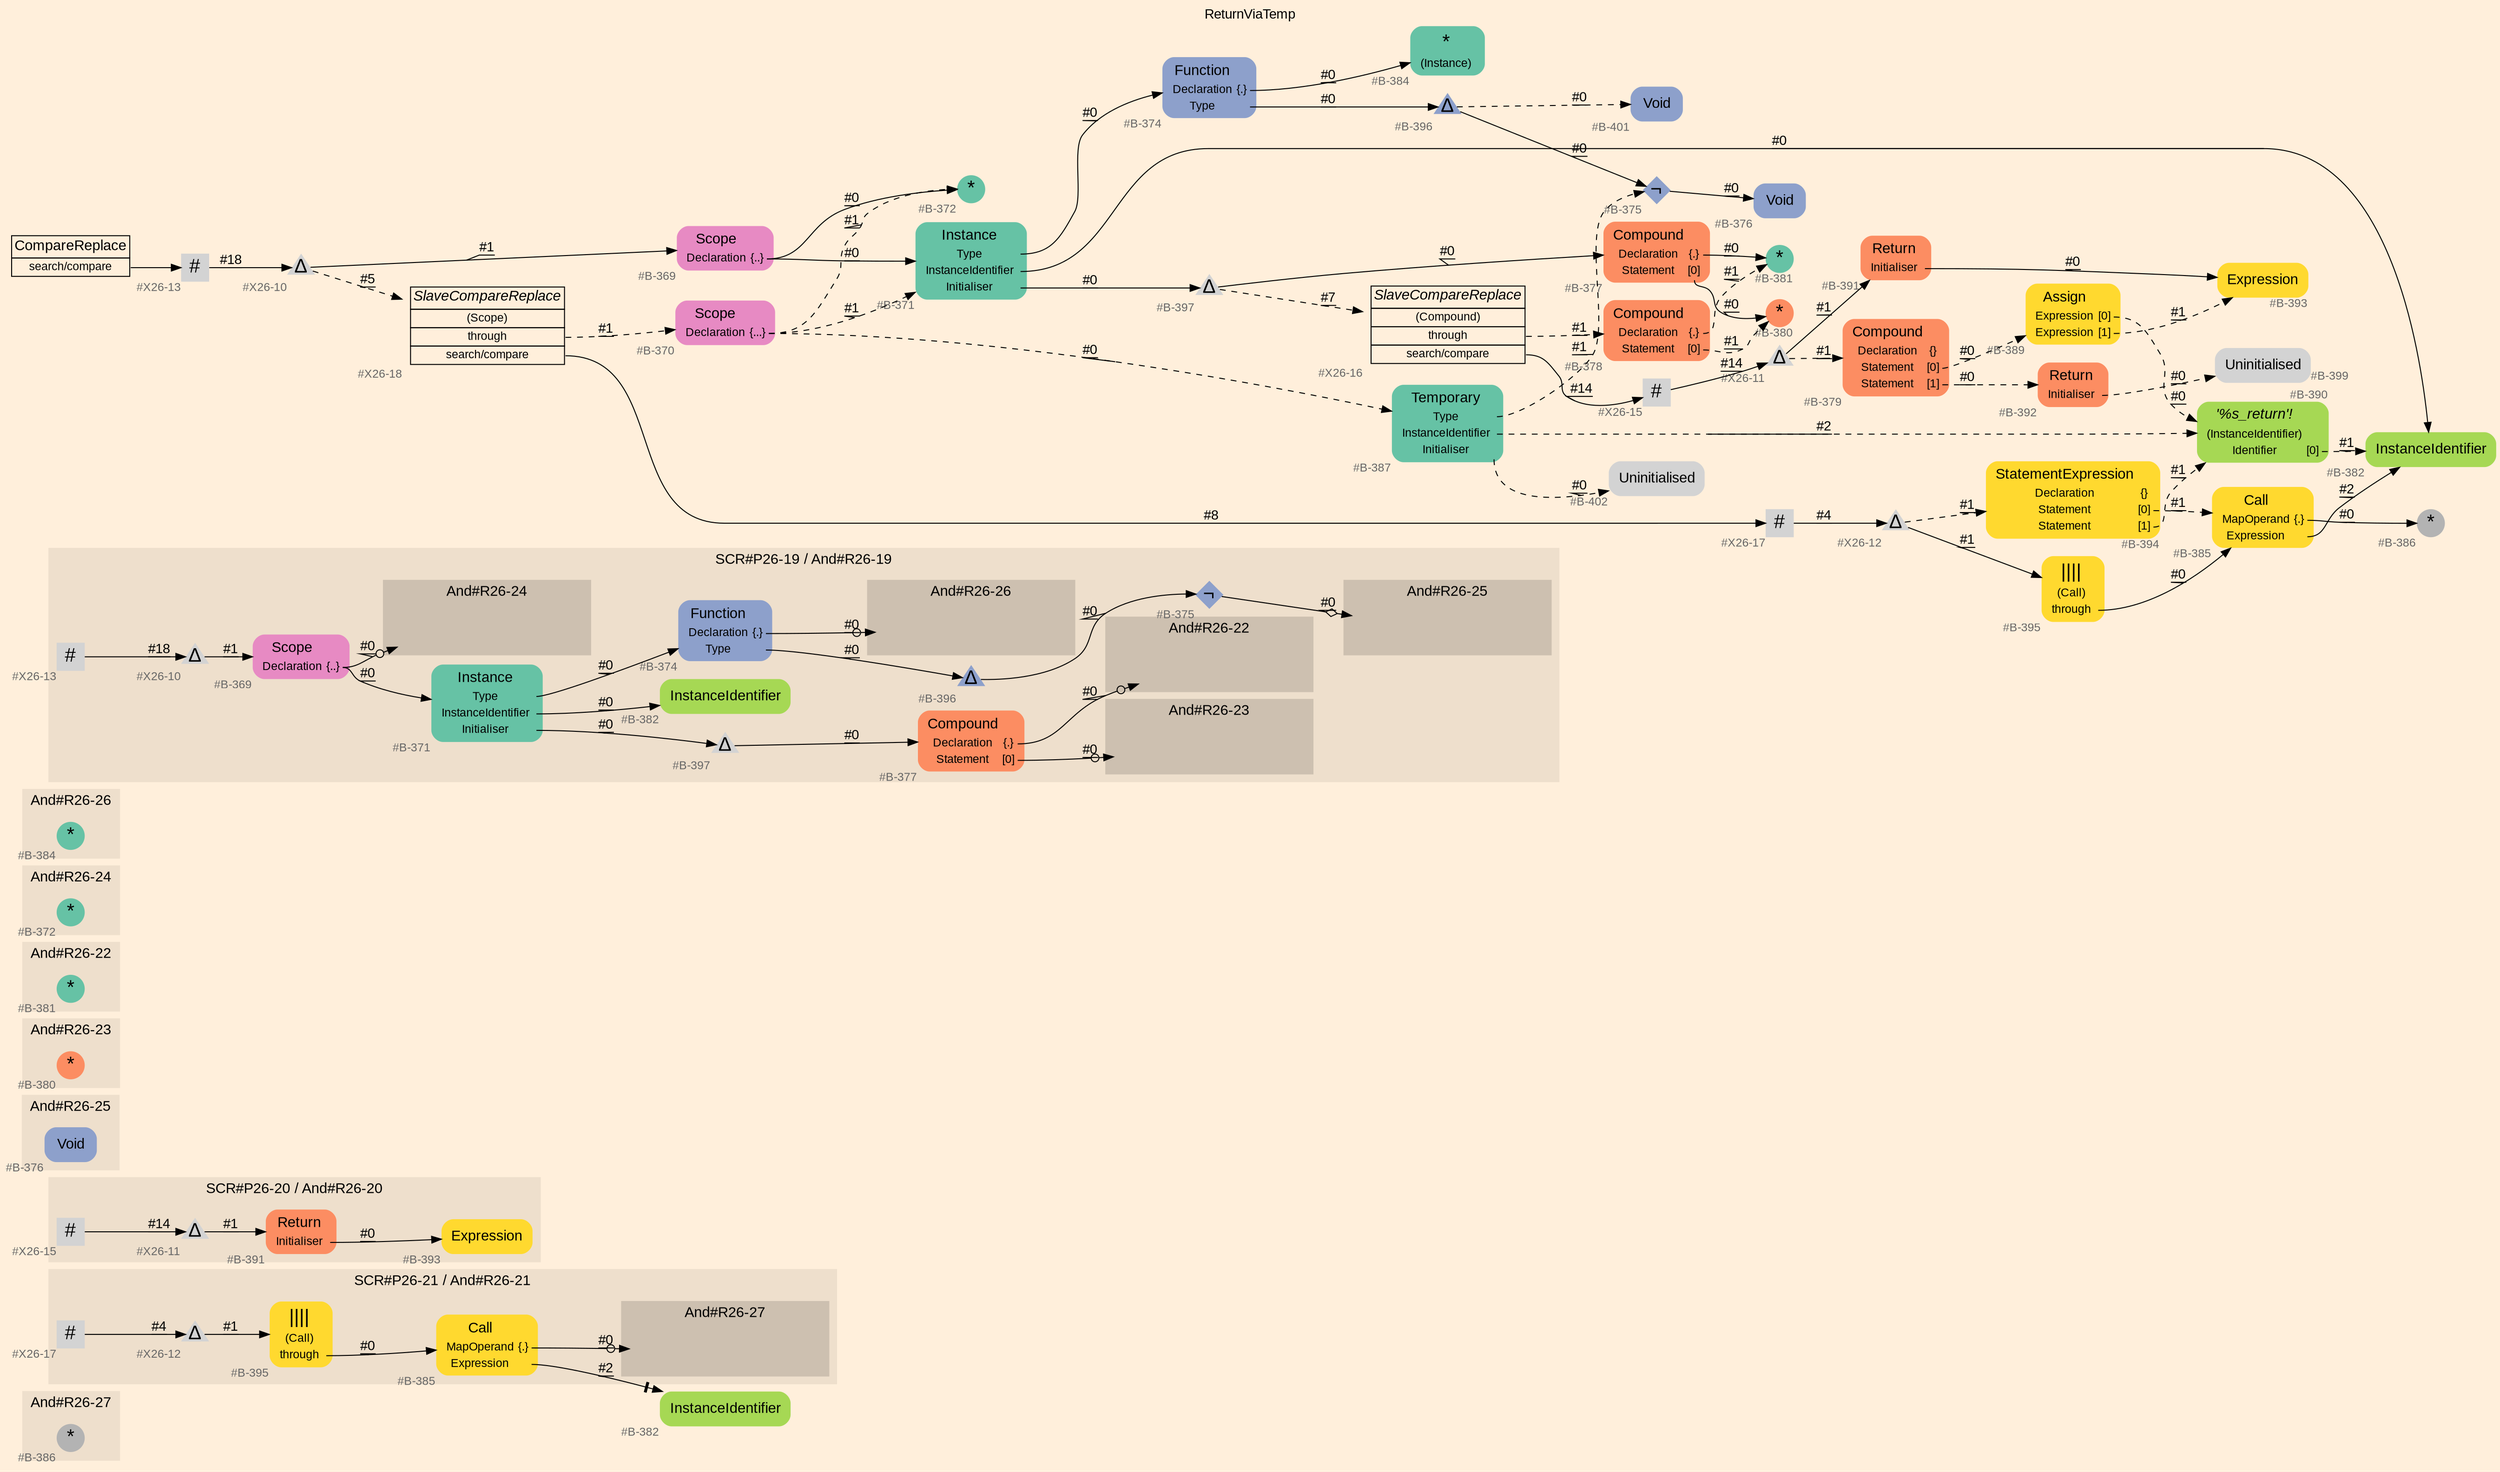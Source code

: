 digraph "ReturnViaTemp" {
label = "ReturnViaTemp"
labelloc = t
graph [
    rankdir = "LR"
    ranksep = 0.3
    bgcolor = antiquewhite1
    color = black
    fontcolor = black
    fontname = "Arial"
];
node [
    fontname = "Arial"
];
edge [
    fontname = "Arial"
];

// -------------------- figure And#R26-27 --------------------
// -------- region And#R26-27 ----------
subgraph "clusterAnd#R26-27" {
    label = "And#R26-27"
    style = "filled"
    color = antiquewhite2
    fontsize = "15"
    // -------- block And#R26-27/#B-386 ----------
    "And#R26-27/#B-386" [
        fillcolor = "/set28/8"
        xlabel = "#B-386"
        fontsize = "12"
        fontcolor = grey40
        shape = "circle"
        label = <<FONT COLOR="black" POINT-SIZE="20">*</FONT>>
        style = "filled"
        penwidth = 0.0
        fixedsize = true
        width = 0.4
        height = 0.4
    ];
    
}


// -------------------- figure And#R26-21 --------------------
// -------- region And#R26-21 ----------
subgraph "clusterAnd#R26-21" {
    label = "SCR#P26-21 / And#R26-21"
    style = "filled"
    color = antiquewhite2
    fontsize = "15"
    // -------- block And#R26-21/#B-395 ----------
    "And#R26-21/#B-395" [
        fillcolor = "/set28/6"
        xlabel = "#B-395"
        fontsize = "12"
        fontcolor = grey40
        shape = "plaintext"
        label = <<TABLE BORDER="0" CELLBORDER="0" CELLSPACING="0">
         <TR><TD><FONT COLOR="black" POINT-SIZE="20">||||</FONT></TD></TR>
         <TR><TD><FONT COLOR="black" POINT-SIZE="12">(Call)</FONT></TD><TD PORT="port0"></TD></TR>
         <TR><TD><FONT COLOR="black" POINT-SIZE="12">through</FONT></TD><TD PORT="port1"></TD></TR>
        </TABLE>>
        style = "rounded,filled"
    ];
    
    // -------- block And#R26-21/#B-385 ----------
    "And#R26-21/#B-385" [
        fillcolor = "/set28/6"
        xlabel = "#B-385"
        fontsize = "12"
        fontcolor = grey40
        shape = "plaintext"
        label = <<TABLE BORDER="0" CELLBORDER="0" CELLSPACING="0">
         <TR><TD><FONT COLOR="black" POINT-SIZE="15">Call</FONT></TD></TR>
         <TR><TD><FONT COLOR="black" POINT-SIZE="12">MapOperand</FONT></TD><TD PORT="port0"><FONT COLOR="black" POINT-SIZE="12">{.}</FONT></TD></TR>
         <TR><TD><FONT COLOR="black" POINT-SIZE="12">Expression</FONT></TD><TD PORT="port1"></TD></TR>
        </TABLE>>
        style = "rounded,filled"
    ];
    
    // -------- block And#R26-21/#X26-17 ----------
    "And#R26-21/#X26-17" [
        xlabel = "#X26-17"
        fontsize = "12"
        fontcolor = grey40
        shape = "square"
        label = <<FONT COLOR="black" POINT-SIZE="20">#</FONT>>
        style = "filled"
        penwidth = 0.0
        fixedsize = true
        width = 0.4
        height = 0.4
    ];
    
    // -------- block And#R26-21/#X26-12 ----------
    "And#R26-21/#X26-12" [
        xlabel = "#X26-12"
        fontsize = "12"
        fontcolor = grey40
        shape = "triangle"
        label = <<FONT COLOR="black" POINT-SIZE="20">Δ</FONT>>
        style = "filled"
        penwidth = 0.0
        fixedsize = true
        width = 0.4
        height = 0.4
    ];
    
    // -------- region And#R26-21/And#R26-27 ----------
    subgraph "clusterAnd#R26-21/And#R26-27" {
        label = "And#R26-27"
        style = "filled"
        color = antiquewhite3
        fontsize = "15"
        // -------- block And#R26-21/And#R26-27/#B-386 ----------
        "And#R26-21/And#R26-27/#B-386" [
            fillcolor = "/set28/8"
            xlabel = "#B-386"
            fontsize = "12"
            fontcolor = grey40
            shape = "none"
            style = "invisible"
        ];
        
    }
    
}

// -------- block And#R26-21/#B-382 ----------
"And#R26-21/#B-382" [
    fillcolor = "/set28/5"
    xlabel = "#B-382"
    fontsize = "12"
    fontcolor = grey40
    shape = "plaintext"
    label = <<TABLE BORDER="0" CELLBORDER="0" CELLSPACING="0">
     <TR><TD><FONT COLOR="black" POINT-SIZE="15">InstanceIdentifier</FONT></TD></TR>
    </TABLE>>
    style = "rounded,filled"
];

"And#R26-21/#B-395":port1 -> "And#R26-21/#B-385" [
    label = "#0"
    decorate = true
    color = black
    fontcolor = black
];

"And#R26-21/#B-385":port0 -> "And#R26-21/And#R26-27/#B-386" [
    arrowhead="normalnoneodot"
    label = "#0"
    decorate = true
    color = black
    fontcolor = black
];

"And#R26-21/#B-385":port1 -> "And#R26-21/#B-382" [
    arrowhead="normalnonetee"
    label = "#2"
    decorate = true
    color = black
    fontcolor = black
];

"And#R26-21/#X26-17" -> "And#R26-21/#X26-12" [
    label = "#4"
    decorate = true
    color = black
    fontcolor = black
];

"And#R26-21/#X26-12" -> "And#R26-21/#B-395" [
    label = "#1"
    decorate = true
    color = black
    fontcolor = black
];


// -------------------- figure And#R26-20 --------------------
// -------- region And#R26-20 ----------
subgraph "clusterAnd#R26-20" {
    label = "SCR#P26-20 / And#R26-20"
    style = "filled"
    color = antiquewhite2
    fontsize = "15"
    // -------- block And#R26-20/#B-391 ----------
    "And#R26-20/#B-391" [
        fillcolor = "/set28/2"
        xlabel = "#B-391"
        fontsize = "12"
        fontcolor = grey40
        shape = "plaintext"
        label = <<TABLE BORDER="0" CELLBORDER="0" CELLSPACING="0">
         <TR><TD><FONT COLOR="black" POINT-SIZE="15">Return</FONT></TD></TR>
         <TR><TD><FONT COLOR="black" POINT-SIZE="12">Initialiser</FONT></TD><TD PORT="port0"></TD></TR>
        </TABLE>>
        style = "rounded,filled"
    ];
    
    // -------- block And#R26-20/#X26-11 ----------
    "And#R26-20/#X26-11" [
        xlabel = "#X26-11"
        fontsize = "12"
        fontcolor = grey40
        shape = "triangle"
        label = <<FONT COLOR="black" POINT-SIZE="20">Δ</FONT>>
        style = "filled"
        penwidth = 0.0
        fixedsize = true
        width = 0.4
        height = 0.4
    ];
    
    // -------- block And#R26-20/#B-393 ----------
    "And#R26-20/#B-393" [
        fillcolor = "/set28/6"
        xlabel = "#B-393"
        fontsize = "12"
        fontcolor = grey40
        shape = "plaintext"
        label = <<TABLE BORDER="0" CELLBORDER="0" CELLSPACING="0">
         <TR><TD><FONT COLOR="black" POINT-SIZE="15">Expression</FONT></TD></TR>
        </TABLE>>
        style = "rounded,filled"
    ];
    
    // -------- block And#R26-20/#X26-15 ----------
    "And#R26-20/#X26-15" [
        xlabel = "#X26-15"
        fontsize = "12"
        fontcolor = grey40
        shape = "square"
        label = <<FONT COLOR="black" POINT-SIZE="20">#</FONT>>
        style = "filled"
        penwidth = 0.0
        fixedsize = true
        width = 0.4
        height = 0.4
    ];
    
}

"And#R26-20/#B-391":port0 -> "And#R26-20/#B-393" [
    label = "#0"
    decorate = true
    color = black
    fontcolor = black
];

"And#R26-20/#X26-11" -> "And#R26-20/#B-391" [
    label = "#1"
    decorate = true
    color = black
    fontcolor = black
];

"And#R26-20/#X26-15" -> "And#R26-20/#X26-11" [
    label = "#14"
    decorate = true
    color = black
    fontcolor = black
];


// -------------------- figure And#R26-25 --------------------
// -------- region And#R26-25 ----------
subgraph "clusterAnd#R26-25" {
    label = "And#R26-25"
    style = "filled"
    color = antiquewhite2
    fontsize = "15"
    // -------- block And#R26-25/#B-376 ----------
    "And#R26-25/#B-376" [
        fillcolor = "/set28/3"
        xlabel = "#B-376"
        fontsize = "12"
        fontcolor = grey40
        shape = "plaintext"
        label = <<TABLE BORDER="0" CELLBORDER="0" CELLSPACING="0">
         <TR><TD><FONT COLOR="black" POINT-SIZE="15">Void</FONT></TD></TR>
        </TABLE>>
        style = "rounded,filled"
    ];
    
}


// -------------------- figure And#R26-23 --------------------
// -------- region And#R26-23 ----------
subgraph "clusterAnd#R26-23" {
    label = "And#R26-23"
    style = "filled"
    color = antiquewhite2
    fontsize = "15"
    // -------- block And#R26-23/#B-380 ----------
    "And#R26-23/#B-380" [
        fillcolor = "/set28/2"
        xlabel = "#B-380"
        fontsize = "12"
        fontcolor = grey40
        shape = "circle"
        label = <<FONT COLOR="black" POINT-SIZE="20">*</FONT>>
        style = "filled"
        penwidth = 0.0
        fixedsize = true
        width = 0.4
        height = 0.4
    ];
    
}


// -------------------- figure And#R26-22 --------------------
// -------- region And#R26-22 ----------
subgraph "clusterAnd#R26-22" {
    label = "And#R26-22"
    style = "filled"
    color = antiquewhite2
    fontsize = "15"
    // -------- block And#R26-22/#B-381 ----------
    "And#R26-22/#B-381" [
        fillcolor = "/set28/1"
        xlabel = "#B-381"
        fontsize = "12"
        fontcolor = grey40
        shape = "circle"
        label = <<FONT COLOR="black" POINT-SIZE="20">*</FONT>>
        style = "filled"
        penwidth = 0.0
        fixedsize = true
        width = 0.4
        height = 0.4
    ];
    
}


// -------------------- figure And#R26-24 --------------------
// -------- region And#R26-24 ----------
subgraph "clusterAnd#R26-24" {
    label = "And#R26-24"
    style = "filled"
    color = antiquewhite2
    fontsize = "15"
    // -------- block And#R26-24/#B-372 ----------
    "And#R26-24/#B-372" [
        fillcolor = "/set28/1"
        xlabel = "#B-372"
        fontsize = "12"
        fontcolor = grey40
        shape = "circle"
        label = <<FONT COLOR="black" POINT-SIZE="20">*</FONT>>
        style = "filled"
        penwidth = 0.0
        fixedsize = true
        width = 0.4
        height = 0.4
    ];
    
}


// -------------------- figure And#R26-26 --------------------
// -------- region And#R26-26 ----------
subgraph "clusterAnd#R26-26" {
    label = "And#R26-26"
    style = "filled"
    color = antiquewhite2
    fontsize = "15"
    // -------- block And#R26-26/#B-384 ----------
    "And#R26-26/#B-384" [
        fillcolor = "/set28/1"
        xlabel = "#B-384"
        fontsize = "12"
        fontcolor = grey40
        shape = "circle"
        label = <<FONT COLOR="black" POINT-SIZE="20">*</FONT>>
        style = "filled"
        penwidth = 0.0
        fixedsize = true
        width = 0.4
        height = 0.4
    ];
    
}


// -------------------- figure And#R26-19 --------------------
// -------- region And#R26-19 ----------
subgraph "clusterAnd#R26-19" {
    label = "SCR#P26-19 / And#R26-19"
    style = "filled"
    color = antiquewhite2
    fontsize = "15"
    // -------- block And#R26-19/#X26-10 ----------
    "And#R26-19/#X26-10" [
        xlabel = "#X26-10"
        fontsize = "12"
        fontcolor = grey40
        shape = "triangle"
        label = <<FONT COLOR="black" POINT-SIZE="20">Δ</FONT>>
        style = "filled"
        penwidth = 0.0
        fixedsize = true
        width = 0.4
        height = 0.4
    ];
    
    // -------- block And#R26-19/#B-382 ----------
    "And#R26-19/#B-382" [
        fillcolor = "/set28/5"
        xlabel = "#B-382"
        fontsize = "12"
        fontcolor = grey40
        shape = "plaintext"
        label = <<TABLE BORDER="0" CELLBORDER="0" CELLSPACING="0">
         <TR><TD><FONT COLOR="black" POINT-SIZE="15">InstanceIdentifier</FONT></TD></TR>
        </TABLE>>
        style = "rounded,filled"
    ];
    
    // -------- block And#R26-19/#B-396 ----------
    "And#R26-19/#B-396" [
        fillcolor = "/set28/3"
        xlabel = "#B-396"
        fontsize = "12"
        fontcolor = grey40
        shape = "triangle"
        label = <<FONT COLOR="black" POINT-SIZE="20">Δ</FONT>>
        style = "filled"
        penwidth = 0.0
        fixedsize = true
        width = 0.4
        height = 0.4
    ];
    
    // -------- block And#R26-19/#B-377 ----------
    "And#R26-19/#B-377" [
        fillcolor = "/set28/2"
        xlabel = "#B-377"
        fontsize = "12"
        fontcolor = grey40
        shape = "plaintext"
        label = <<TABLE BORDER="0" CELLBORDER="0" CELLSPACING="0">
         <TR><TD><FONT COLOR="black" POINT-SIZE="15">Compound</FONT></TD></TR>
         <TR><TD><FONT COLOR="black" POINT-SIZE="12">Declaration</FONT></TD><TD PORT="port0"><FONT COLOR="black" POINT-SIZE="12">{.}</FONT></TD></TR>
         <TR><TD><FONT COLOR="black" POINT-SIZE="12">Statement</FONT></TD><TD PORT="port1"><FONT COLOR="black" POINT-SIZE="12">[0]</FONT></TD></TR>
        </TABLE>>
        style = "rounded,filled"
    ];
    
    // -------- block And#R26-19/#B-375 ----------
    "And#R26-19/#B-375" [
        fillcolor = "/set28/3"
        xlabel = "#B-375"
        fontsize = "12"
        fontcolor = grey40
        shape = "diamond"
        label = <<FONT COLOR="black" POINT-SIZE="20">¬</FONT>>
        style = "filled"
        penwidth = 0.0
        fixedsize = true
        width = 0.4
        height = 0.4
    ];
    
    // -------- block And#R26-19/#X26-13 ----------
    "And#R26-19/#X26-13" [
        xlabel = "#X26-13"
        fontsize = "12"
        fontcolor = grey40
        shape = "square"
        label = <<FONT COLOR="black" POINT-SIZE="20">#</FONT>>
        style = "filled"
        penwidth = 0.0
        fixedsize = true
        width = 0.4
        height = 0.4
    ];
    
    // -------- block And#R26-19/#B-397 ----------
    "And#R26-19/#B-397" [
        xlabel = "#B-397"
        fontsize = "12"
        fontcolor = grey40
        shape = "triangle"
        label = <<FONT COLOR="black" POINT-SIZE="20">Δ</FONT>>
        style = "filled"
        penwidth = 0.0
        fixedsize = true
        width = 0.4
        height = 0.4
    ];
    
    // -------- block And#R26-19/#B-374 ----------
    "And#R26-19/#B-374" [
        fillcolor = "/set28/3"
        xlabel = "#B-374"
        fontsize = "12"
        fontcolor = grey40
        shape = "plaintext"
        label = <<TABLE BORDER="0" CELLBORDER="0" CELLSPACING="0">
         <TR><TD><FONT COLOR="black" POINT-SIZE="15">Function</FONT></TD></TR>
         <TR><TD><FONT COLOR="black" POINT-SIZE="12">Declaration</FONT></TD><TD PORT="port0"><FONT COLOR="black" POINT-SIZE="12">{.}</FONT></TD></TR>
         <TR><TD><FONT COLOR="black" POINT-SIZE="12">Type</FONT></TD><TD PORT="port1"></TD></TR>
        </TABLE>>
        style = "rounded,filled"
    ];
    
    // -------- block And#R26-19/#B-371 ----------
    "And#R26-19/#B-371" [
        fillcolor = "/set28/1"
        xlabel = "#B-371"
        fontsize = "12"
        fontcolor = grey40
        shape = "plaintext"
        label = <<TABLE BORDER="0" CELLBORDER="0" CELLSPACING="0">
         <TR><TD><FONT COLOR="black" POINT-SIZE="15">Instance</FONT></TD></TR>
         <TR><TD><FONT COLOR="black" POINT-SIZE="12">Type</FONT></TD><TD PORT="port0"></TD></TR>
         <TR><TD><FONT COLOR="black" POINT-SIZE="12">InstanceIdentifier</FONT></TD><TD PORT="port1"></TD></TR>
         <TR><TD><FONT COLOR="black" POINT-SIZE="12">Initialiser</FONT></TD><TD PORT="port2"></TD></TR>
        </TABLE>>
        style = "rounded,filled"
    ];
    
    // -------- block And#R26-19/#B-369 ----------
    "And#R26-19/#B-369" [
        fillcolor = "/set28/4"
        xlabel = "#B-369"
        fontsize = "12"
        fontcolor = grey40
        shape = "plaintext"
        label = <<TABLE BORDER="0" CELLBORDER="0" CELLSPACING="0">
         <TR><TD><FONT COLOR="black" POINT-SIZE="15">Scope</FONT></TD></TR>
         <TR><TD><FONT COLOR="black" POINT-SIZE="12">Declaration</FONT></TD><TD PORT="port0"><FONT COLOR="black" POINT-SIZE="12">{..}</FONT></TD></TR>
        </TABLE>>
        style = "rounded,filled"
    ];
    
    // -------- region And#R26-19/And#R26-22 ----------
    subgraph "clusterAnd#R26-19/And#R26-22" {
        label = "And#R26-22"
        style = "filled"
        color = antiquewhite3
        fontsize = "15"
        // -------- block And#R26-19/And#R26-22/#B-381 ----------
        "And#R26-19/And#R26-22/#B-381" [
            fillcolor = "/set28/1"
            xlabel = "#B-381"
            fontsize = "12"
            fontcolor = grey40
            shape = "none"
            style = "invisible"
        ];
        
    }
    
    // -------- region And#R26-19/And#R26-23 ----------
    subgraph "clusterAnd#R26-19/And#R26-23" {
        label = "And#R26-23"
        style = "filled"
        color = antiquewhite3
        fontsize = "15"
        // -------- block And#R26-19/And#R26-23/#B-380 ----------
        "And#R26-19/And#R26-23/#B-380" [
            fillcolor = "/set28/2"
            xlabel = "#B-380"
            fontsize = "12"
            fontcolor = grey40
            shape = "none"
            style = "invisible"
        ];
        
    }
    
    // -------- region And#R26-19/And#R26-24 ----------
    subgraph "clusterAnd#R26-19/And#R26-24" {
        label = "And#R26-24"
        style = "filled"
        color = antiquewhite3
        fontsize = "15"
        // -------- block And#R26-19/And#R26-24/#B-372 ----------
        "And#R26-19/And#R26-24/#B-372" [
            fillcolor = "/set28/1"
            xlabel = "#B-372"
            fontsize = "12"
            fontcolor = grey40
            shape = "none"
            style = "invisible"
        ];
        
    }
    
    // -------- region And#R26-19/And#R26-25 ----------
    subgraph "clusterAnd#R26-19/And#R26-25" {
        label = "And#R26-25"
        style = "filled"
        color = antiquewhite3
        fontsize = "15"
        // -------- block And#R26-19/And#R26-25/#B-376 ----------
        "And#R26-19/And#R26-25/#B-376" [
            fillcolor = "/set28/3"
            xlabel = "#B-376"
            fontsize = "12"
            fontcolor = grey40
            shape = "none"
            style = "invisible"
        ];
        
    }
    
    // -------- region And#R26-19/And#R26-26 ----------
    subgraph "clusterAnd#R26-19/And#R26-26" {
        label = "And#R26-26"
        style = "filled"
        color = antiquewhite3
        fontsize = "15"
        // -------- block And#R26-19/And#R26-26/#B-384 ----------
        "And#R26-19/And#R26-26/#B-384" [
            fillcolor = "/set28/1"
            xlabel = "#B-384"
            fontsize = "12"
            fontcolor = grey40
            shape = "none"
            style = "invisible"
        ];
        
    }
    
}

"And#R26-19/#X26-10" -> "And#R26-19/#B-369" [
    label = "#1"
    decorate = true
    color = black
    fontcolor = black
];

"And#R26-19/#B-396" -> "And#R26-19/#B-375" [
    label = "#0"
    decorate = true
    color = black
    fontcolor = black
];

"And#R26-19/#B-377":port0 -> "And#R26-19/And#R26-22/#B-381" [
    arrowhead="normalnoneodot"
    label = "#0"
    decorate = true
    color = black
    fontcolor = black
];

"And#R26-19/#B-377":port1 -> "And#R26-19/And#R26-23/#B-380" [
    arrowhead="normalnoneodot"
    label = "#0"
    decorate = true
    color = black
    fontcolor = black
];

"And#R26-19/#B-375" -> "And#R26-19/And#R26-25/#B-376" [
    arrowhead="normalnoneodiamond"
    label = "#0"
    decorate = true
    color = black
    fontcolor = black
];

"And#R26-19/#X26-13" -> "And#R26-19/#X26-10" [
    label = "#18"
    decorate = true
    color = black
    fontcolor = black
];

"And#R26-19/#B-397" -> "And#R26-19/#B-377" [
    label = "#0"
    decorate = true
    color = black
    fontcolor = black
];

"And#R26-19/#B-374":port0 -> "And#R26-19/And#R26-26/#B-384" [
    arrowhead="normalnoneodot"
    label = "#0"
    decorate = true
    color = black
    fontcolor = black
];

"And#R26-19/#B-374":port1 -> "And#R26-19/#B-396" [
    label = "#0"
    decorate = true
    color = black
    fontcolor = black
];

"And#R26-19/#B-371":port0 -> "And#R26-19/#B-374" [
    label = "#0"
    decorate = true
    color = black
    fontcolor = black
];

"And#R26-19/#B-371":port1 -> "And#R26-19/#B-382" [
    label = "#0"
    decorate = true
    color = black
    fontcolor = black
];

"And#R26-19/#B-371":port2 -> "And#R26-19/#B-397" [
    label = "#0"
    decorate = true
    color = black
    fontcolor = black
];

"And#R26-19/#B-369":port0 -> "And#R26-19/And#R26-24/#B-372" [
    arrowhead="normalnoneodot"
    label = "#0"
    decorate = true
    color = black
    fontcolor = black
];

"And#R26-19/#B-369":port0 -> "And#R26-19/#B-371" [
    label = "#0"
    decorate = true
    color = black
    fontcolor = black
];


// -------------------- transformation figure --------------------
// -------- block CR#X26-14 ----------
"CR#X26-14" [
    fillcolor = antiquewhite1
    fontsize = "12"
    fontcolor = grey40
    shape = "plaintext"
    label = <<TABLE BORDER="0" CELLBORDER="1" CELLSPACING="0">
     <TR><TD><FONT COLOR="black" POINT-SIZE="15">CompareReplace</FONT></TD></TR>
     <TR><TD PORT="port0"><FONT COLOR="black" POINT-SIZE="12">search/compare</FONT></TD></TR>
    </TABLE>>
    style = "filled"
    color = black
];

// -------- block #X26-13 ----------
"#X26-13" [
    xlabel = "#X26-13"
    fontsize = "12"
    fontcolor = grey40
    shape = "square"
    label = <<FONT COLOR="black" POINT-SIZE="20">#</FONT>>
    style = "filled"
    penwidth = 0.0
    fixedsize = true
    width = 0.4
    height = 0.4
];

// -------- block #X26-10 ----------
"#X26-10" [
    xlabel = "#X26-10"
    fontsize = "12"
    fontcolor = grey40
    shape = "triangle"
    label = <<FONT COLOR="black" POINT-SIZE="20">Δ</FONT>>
    style = "filled"
    penwidth = 0.0
    fixedsize = true
    width = 0.4
    height = 0.4
];

// -------- block #B-369 ----------
"#B-369" [
    fillcolor = "/set28/4"
    xlabel = "#B-369"
    fontsize = "12"
    fontcolor = grey40
    shape = "plaintext"
    label = <<TABLE BORDER="0" CELLBORDER="0" CELLSPACING="0">
     <TR><TD><FONT COLOR="black" POINT-SIZE="15">Scope</FONT></TD></TR>
     <TR><TD><FONT COLOR="black" POINT-SIZE="12">Declaration</FONT></TD><TD PORT="port0"><FONT COLOR="black" POINT-SIZE="12">{..}</FONT></TD></TR>
    </TABLE>>
    style = "rounded,filled"
];

// -------- block #B-372 ----------
"#B-372" [
    fillcolor = "/set28/1"
    xlabel = "#B-372"
    fontsize = "12"
    fontcolor = grey40
    shape = "circle"
    label = <<FONT COLOR="black" POINT-SIZE="20">*</FONT>>
    style = "filled"
    penwidth = 0.0
    fixedsize = true
    width = 0.4
    height = 0.4
];

// -------- block #B-371 ----------
"#B-371" [
    fillcolor = "/set28/1"
    xlabel = "#B-371"
    fontsize = "12"
    fontcolor = grey40
    shape = "plaintext"
    label = <<TABLE BORDER="0" CELLBORDER="0" CELLSPACING="0">
     <TR><TD><FONT COLOR="black" POINT-SIZE="15">Instance</FONT></TD></TR>
     <TR><TD><FONT COLOR="black" POINT-SIZE="12">Type</FONT></TD><TD PORT="port0"></TD></TR>
     <TR><TD><FONT COLOR="black" POINT-SIZE="12">InstanceIdentifier</FONT></TD><TD PORT="port1"></TD></TR>
     <TR><TD><FONT COLOR="black" POINT-SIZE="12">Initialiser</FONT></TD><TD PORT="port2"></TD></TR>
    </TABLE>>
    style = "rounded,filled"
];

// -------- block #B-374 ----------
"#B-374" [
    fillcolor = "/set28/3"
    xlabel = "#B-374"
    fontsize = "12"
    fontcolor = grey40
    shape = "plaintext"
    label = <<TABLE BORDER="0" CELLBORDER="0" CELLSPACING="0">
     <TR><TD><FONT COLOR="black" POINT-SIZE="15">Function</FONT></TD></TR>
     <TR><TD><FONT COLOR="black" POINT-SIZE="12">Declaration</FONT></TD><TD PORT="port0"><FONT COLOR="black" POINT-SIZE="12">{.}</FONT></TD></TR>
     <TR><TD><FONT COLOR="black" POINT-SIZE="12">Type</FONT></TD><TD PORT="port1"></TD></TR>
    </TABLE>>
    style = "rounded,filled"
];

// -------- block #B-384 ----------
"#B-384" [
    fillcolor = "/set28/1"
    xlabel = "#B-384"
    fontsize = "12"
    fontcolor = grey40
    shape = "plaintext"
    label = <<TABLE BORDER="0" CELLBORDER="0" CELLSPACING="0">
     <TR><TD><FONT COLOR="black" POINT-SIZE="20">*</FONT></TD></TR>
     <TR><TD><FONT COLOR="black" POINT-SIZE="12">(Instance)</FONT></TD><TD PORT="port0"></TD></TR>
    </TABLE>>
    style = "rounded,filled"
];

// -------- block #B-396 ----------
"#B-396" [
    fillcolor = "/set28/3"
    xlabel = "#B-396"
    fontsize = "12"
    fontcolor = grey40
    shape = "triangle"
    label = <<FONT COLOR="black" POINT-SIZE="20">Δ</FONT>>
    style = "filled"
    penwidth = 0.0
    fixedsize = true
    width = 0.4
    height = 0.4
];

// -------- block #B-375 ----------
"#B-375" [
    fillcolor = "/set28/3"
    xlabel = "#B-375"
    fontsize = "12"
    fontcolor = grey40
    shape = "diamond"
    label = <<FONT COLOR="black" POINT-SIZE="20">¬</FONT>>
    style = "filled"
    penwidth = 0.0
    fixedsize = true
    width = 0.4
    height = 0.4
];

// -------- block #B-376 ----------
"#B-376" [
    fillcolor = "/set28/3"
    xlabel = "#B-376"
    fontsize = "12"
    fontcolor = grey40
    shape = "plaintext"
    label = <<TABLE BORDER="0" CELLBORDER="0" CELLSPACING="0">
     <TR><TD><FONT COLOR="black" POINT-SIZE="15">Void</FONT></TD></TR>
    </TABLE>>
    style = "rounded,filled"
];

// -------- block #B-401 ----------
"#B-401" [
    fillcolor = "/set28/3"
    xlabel = "#B-401"
    fontsize = "12"
    fontcolor = grey40
    shape = "plaintext"
    label = <<TABLE BORDER="0" CELLBORDER="0" CELLSPACING="0">
     <TR><TD><FONT COLOR="black" POINT-SIZE="15">Void</FONT></TD></TR>
    </TABLE>>
    style = "rounded,filled"
];

// -------- block #B-382 ----------
"#B-382" [
    fillcolor = "/set28/5"
    xlabel = "#B-382"
    fontsize = "12"
    fontcolor = grey40
    shape = "plaintext"
    label = <<TABLE BORDER="0" CELLBORDER="0" CELLSPACING="0">
     <TR><TD><FONT COLOR="black" POINT-SIZE="15">InstanceIdentifier</FONT></TD></TR>
    </TABLE>>
    style = "rounded,filled"
];

// -------- block #B-397 ----------
"#B-397" [
    xlabel = "#B-397"
    fontsize = "12"
    fontcolor = grey40
    shape = "triangle"
    label = <<FONT COLOR="black" POINT-SIZE="20">Δ</FONT>>
    style = "filled"
    penwidth = 0.0
    fixedsize = true
    width = 0.4
    height = 0.4
];

// -------- block #B-377 ----------
"#B-377" [
    fillcolor = "/set28/2"
    xlabel = "#B-377"
    fontsize = "12"
    fontcolor = grey40
    shape = "plaintext"
    label = <<TABLE BORDER="0" CELLBORDER="0" CELLSPACING="0">
     <TR><TD><FONT COLOR="black" POINT-SIZE="15">Compound</FONT></TD></TR>
     <TR><TD><FONT COLOR="black" POINT-SIZE="12">Declaration</FONT></TD><TD PORT="port0"><FONT COLOR="black" POINT-SIZE="12">{.}</FONT></TD></TR>
     <TR><TD><FONT COLOR="black" POINT-SIZE="12">Statement</FONT></TD><TD PORT="port1"><FONT COLOR="black" POINT-SIZE="12">[0]</FONT></TD></TR>
    </TABLE>>
    style = "rounded,filled"
];

// -------- block #B-381 ----------
"#B-381" [
    fillcolor = "/set28/1"
    xlabel = "#B-381"
    fontsize = "12"
    fontcolor = grey40
    shape = "circle"
    label = <<FONT COLOR="black" POINT-SIZE="20">*</FONT>>
    style = "filled"
    penwidth = 0.0
    fixedsize = true
    width = 0.4
    height = 0.4
];

// -------- block #B-380 ----------
"#B-380" [
    fillcolor = "/set28/2"
    xlabel = "#B-380"
    fontsize = "12"
    fontcolor = grey40
    shape = "circle"
    label = <<FONT COLOR="black" POINT-SIZE="20">*</FONT>>
    style = "filled"
    penwidth = 0.0
    fixedsize = true
    width = 0.4
    height = 0.4
];

// -------- block #X26-16 ----------
"#X26-16" [
    fillcolor = antiquewhite1
    xlabel = "#X26-16"
    fontsize = "12"
    fontcolor = grey40
    shape = "plaintext"
    label = <<TABLE BORDER="0" CELLBORDER="1" CELLSPACING="0">
     <TR><TD><FONT COLOR="black" POINT-SIZE="15"><I>SlaveCompareReplace</I></FONT></TD></TR>
     <TR><TD PORT="port0"><FONT COLOR="black" POINT-SIZE="12">(Compound)</FONT></TD></TR>
     <TR><TD PORT="port1"><FONT COLOR="black" POINT-SIZE="12">through</FONT></TD></TR>
     <TR><TD PORT="port2"><FONT COLOR="black" POINT-SIZE="12">search/compare</FONT></TD></TR>
    </TABLE>>
    style = "filled"
    color = black
];

// -------- block #B-378 ----------
"#B-378" [
    fillcolor = "/set28/2"
    xlabel = "#B-378"
    fontsize = "12"
    fontcolor = grey40
    shape = "plaintext"
    label = <<TABLE BORDER="0" CELLBORDER="0" CELLSPACING="0">
     <TR><TD><FONT COLOR="black" POINT-SIZE="15">Compound</FONT></TD></TR>
     <TR><TD><FONT COLOR="black" POINT-SIZE="12">Declaration</FONT></TD><TD PORT="port0"><FONT COLOR="black" POINT-SIZE="12">{.}</FONT></TD></TR>
     <TR><TD><FONT COLOR="black" POINT-SIZE="12">Statement</FONT></TD><TD PORT="port1"><FONT COLOR="black" POINT-SIZE="12">[0]</FONT></TD></TR>
    </TABLE>>
    style = "rounded,filled"
];

// -------- block #X26-15 ----------
"#X26-15" [
    xlabel = "#X26-15"
    fontsize = "12"
    fontcolor = grey40
    shape = "square"
    label = <<FONT COLOR="black" POINT-SIZE="20">#</FONT>>
    style = "filled"
    penwidth = 0.0
    fixedsize = true
    width = 0.4
    height = 0.4
];

// -------- block #X26-11 ----------
"#X26-11" [
    xlabel = "#X26-11"
    fontsize = "12"
    fontcolor = grey40
    shape = "triangle"
    label = <<FONT COLOR="black" POINT-SIZE="20">Δ</FONT>>
    style = "filled"
    penwidth = 0.0
    fixedsize = true
    width = 0.4
    height = 0.4
];

// -------- block #B-391 ----------
"#B-391" [
    fillcolor = "/set28/2"
    xlabel = "#B-391"
    fontsize = "12"
    fontcolor = grey40
    shape = "plaintext"
    label = <<TABLE BORDER="0" CELLBORDER="0" CELLSPACING="0">
     <TR><TD><FONT COLOR="black" POINT-SIZE="15">Return</FONT></TD></TR>
     <TR><TD><FONT COLOR="black" POINT-SIZE="12">Initialiser</FONT></TD><TD PORT="port0"></TD></TR>
    </TABLE>>
    style = "rounded,filled"
];

// -------- block #B-393 ----------
"#B-393" [
    fillcolor = "/set28/6"
    xlabel = "#B-393"
    fontsize = "12"
    fontcolor = grey40
    shape = "plaintext"
    label = <<TABLE BORDER="0" CELLBORDER="0" CELLSPACING="0">
     <TR><TD><FONT COLOR="black" POINT-SIZE="15">Expression</FONT></TD></TR>
    </TABLE>>
    style = "rounded,filled"
];

// -------- block #B-379 ----------
"#B-379" [
    fillcolor = "/set28/2"
    xlabel = "#B-379"
    fontsize = "12"
    fontcolor = grey40
    shape = "plaintext"
    label = <<TABLE BORDER="0" CELLBORDER="0" CELLSPACING="0">
     <TR><TD><FONT COLOR="black" POINT-SIZE="15">Compound</FONT></TD></TR>
     <TR><TD><FONT COLOR="black" POINT-SIZE="12">Declaration</FONT></TD><TD PORT="port0"><FONT COLOR="black" POINT-SIZE="12">{}</FONT></TD></TR>
     <TR><TD><FONT COLOR="black" POINT-SIZE="12">Statement</FONT></TD><TD PORT="port1"><FONT COLOR="black" POINT-SIZE="12">[0]</FONT></TD></TR>
     <TR><TD><FONT COLOR="black" POINT-SIZE="12">Statement</FONT></TD><TD PORT="port2"><FONT COLOR="black" POINT-SIZE="12">[1]</FONT></TD></TR>
    </TABLE>>
    style = "rounded,filled"
];

// -------- block #B-389 ----------
"#B-389" [
    fillcolor = "/set28/6"
    xlabel = "#B-389"
    fontsize = "12"
    fontcolor = grey40
    shape = "plaintext"
    label = <<TABLE BORDER="0" CELLBORDER="0" CELLSPACING="0">
     <TR><TD><FONT COLOR="black" POINT-SIZE="15">Assign</FONT></TD></TR>
     <TR><TD><FONT COLOR="black" POINT-SIZE="12">Expression</FONT></TD><TD PORT="port0"><FONT COLOR="black" POINT-SIZE="12">[0]</FONT></TD></TR>
     <TR><TD><FONT COLOR="black" POINT-SIZE="12">Expression</FONT></TD><TD PORT="port1"><FONT COLOR="black" POINT-SIZE="12">[1]</FONT></TD></TR>
    </TABLE>>
    style = "rounded,filled"
];

// -------- block #B-390 ----------
"#B-390" [
    fillcolor = "/set28/5"
    xlabel = "#B-390"
    fontsize = "12"
    fontcolor = grey40
    shape = "plaintext"
    label = <<TABLE BORDER="0" CELLBORDER="0" CELLSPACING="0">
     <TR><TD><FONT COLOR="black" POINT-SIZE="15"><I>'%s_return'!</I></FONT></TD></TR>
     <TR><TD><FONT COLOR="black" POINT-SIZE="12">(InstanceIdentifier)</FONT></TD><TD PORT="port0"></TD></TR>
     <TR><TD><FONT COLOR="black" POINT-SIZE="12">Identifier</FONT></TD><TD PORT="port1"><FONT COLOR="black" POINT-SIZE="12">[0]</FONT></TD></TR>
    </TABLE>>
    style = "rounded,filled"
];

// -------- block #B-392 ----------
"#B-392" [
    fillcolor = "/set28/2"
    xlabel = "#B-392"
    fontsize = "12"
    fontcolor = grey40
    shape = "plaintext"
    label = <<TABLE BORDER="0" CELLBORDER="0" CELLSPACING="0">
     <TR><TD><FONT COLOR="black" POINT-SIZE="15">Return</FONT></TD></TR>
     <TR><TD><FONT COLOR="black" POINT-SIZE="12">Initialiser</FONT></TD><TD PORT="port0"></TD></TR>
    </TABLE>>
    style = "rounded,filled"
];

// -------- block #B-399 ----------
"#B-399" [
    xlabel = "#B-399"
    fontsize = "12"
    fontcolor = grey40
    shape = "plaintext"
    label = <<TABLE BORDER="0" CELLBORDER="0" CELLSPACING="0">
     <TR><TD><FONT COLOR="black" POINT-SIZE="15">Uninitialised</FONT></TD></TR>
    </TABLE>>
    style = "rounded,filled"
];

// -------- block #X26-18 ----------
"#X26-18" [
    fillcolor = antiquewhite1
    xlabel = "#X26-18"
    fontsize = "12"
    fontcolor = grey40
    shape = "plaintext"
    label = <<TABLE BORDER="0" CELLBORDER="1" CELLSPACING="0">
     <TR><TD><FONT COLOR="black" POINT-SIZE="15"><I>SlaveCompareReplace</I></FONT></TD></TR>
     <TR><TD PORT="port0"><FONT COLOR="black" POINT-SIZE="12">(Scope)</FONT></TD></TR>
     <TR><TD PORT="port1"><FONT COLOR="black" POINT-SIZE="12">through</FONT></TD></TR>
     <TR><TD PORT="port2"><FONT COLOR="black" POINT-SIZE="12">search/compare</FONT></TD></TR>
    </TABLE>>
    style = "filled"
    color = black
];

// -------- block #B-370 ----------
"#B-370" [
    fillcolor = "/set28/4"
    xlabel = "#B-370"
    fontsize = "12"
    fontcolor = grey40
    shape = "plaintext"
    label = <<TABLE BORDER="0" CELLBORDER="0" CELLSPACING="0">
     <TR><TD><FONT COLOR="black" POINT-SIZE="15">Scope</FONT></TD></TR>
     <TR><TD><FONT COLOR="black" POINT-SIZE="12">Declaration</FONT></TD><TD PORT="port0"><FONT COLOR="black" POINT-SIZE="12">{...}</FONT></TD></TR>
    </TABLE>>
    style = "rounded,filled"
];

// -------- block #B-387 ----------
"#B-387" [
    fillcolor = "/set28/1"
    xlabel = "#B-387"
    fontsize = "12"
    fontcolor = grey40
    shape = "plaintext"
    label = <<TABLE BORDER="0" CELLBORDER="0" CELLSPACING="0">
     <TR><TD><FONT COLOR="black" POINT-SIZE="15">Temporary</FONT></TD></TR>
     <TR><TD><FONT COLOR="black" POINT-SIZE="12">Type</FONT></TD><TD PORT="port0"></TD></TR>
     <TR><TD><FONT COLOR="black" POINT-SIZE="12">InstanceIdentifier</FONT></TD><TD PORT="port1"></TD></TR>
     <TR><TD><FONT COLOR="black" POINT-SIZE="12">Initialiser</FONT></TD><TD PORT="port2"></TD></TR>
    </TABLE>>
    style = "rounded,filled"
];

// -------- block #B-402 ----------
"#B-402" [
    xlabel = "#B-402"
    fontsize = "12"
    fontcolor = grey40
    shape = "plaintext"
    label = <<TABLE BORDER="0" CELLBORDER="0" CELLSPACING="0">
     <TR><TD><FONT COLOR="black" POINT-SIZE="15">Uninitialised</FONT></TD></TR>
    </TABLE>>
    style = "rounded,filled"
];

// -------- block #X26-17 ----------
"#X26-17" [
    xlabel = "#X26-17"
    fontsize = "12"
    fontcolor = grey40
    shape = "square"
    label = <<FONT COLOR="black" POINT-SIZE="20">#</FONT>>
    style = "filled"
    penwidth = 0.0
    fixedsize = true
    width = 0.4
    height = 0.4
];

// -------- block #X26-12 ----------
"#X26-12" [
    xlabel = "#X26-12"
    fontsize = "12"
    fontcolor = grey40
    shape = "triangle"
    label = <<FONT COLOR="black" POINT-SIZE="20">Δ</FONT>>
    style = "filled"
    penwidth = 0.0
    fixedsize = true
    width = 0.4
    height = 0.4
];

// -------- block #B-395 ----------
"#B-395" [
    fillcolor = "/set28/6"
    xlabel = "#B-395"
    fontsize = "12"
    fontcolor = grey40
    shape = "plaintext"
    label = <<TABLE BORDER="0" CELLBORDER="0" CELLSPACING="0">
     <TR><TD><FONT COLOR="black" POINT-SIZE="20">||||</FONT></TD></TR>
     <TR><TD><FONT COLOR="black" POINT-SIZE="12">(Call)</FONT></TD><TD PORT="port0"></TD></TR>
     <TR><TD><FONT COLOR="black" POINT-SIZE="12">through</FONT></TD><TD PORT="port1"></TD></TR>
    </TABLE>>
    style = "rounded,filled"
];

// -------- block #B-385 ----------
"#B-385" [
    fillcolor = "/set28/6"
    xlabel = "#B-385"
    fontsize = "12"
    fontcolor = grey40
    shape = "plaintext"
    label = <<TABLE BORDER="0" CELLBORDER="0" CELLSPACING="0">
     <TR><TD><FONT COLOR="black" POINT-SIZE="15">Call</FONT></TD></TR>
     <TR><TD><FONT COLOR="black" POINT-SIZE="12">MapOperand</FONT></TD><TD PORT="port0"><FONT COLOR="black" POINT-SIZE="12">{.}</FONT></TD></TR>
     <TR><TD><FONT COLOR="black" POINT-SIZE="12">Expression</FONT></TD><TD PORT="port1"></TD></TR>
    </TABLE>>
    style = "rounded,filled"
];

// -------- block #B-386 ----------
"#B-386" [
    fillcolor = "/set28/8"
    xlabel = "#B-386"
    fontsize = "12"
    fontcolor = grey40
    shape = "circle"
    label = <<FONT COLOR="black" POINT-SIZE="20">*</FONT>>
    style = "filled"
    penwidth = 0.0
    fixedsize = true
    width = 0.4
    height = 0.4
];

// -------- block #B-394 ----------
"#B-394" [
    fillcolor = "/set28/6"
    xlabel = "#B-394"
    fontsize = "12"
    fontcolor = grey40
    shape = "plaintext"
    label = <<TABLE BORDER="0" CELLBORDER="0" CELLSPACING="0">
     <TR><TD><FONT COLOR="black" POINT-SIZE="15">StatementExpression</FONT></TD></TR>
     <TR><TD><FONT COLOR="black" POINT-SIZE="12">Declaration</FONT></TD><TD PORT="port0"><FONT COLOR="black" POINT-SIZE="12">{}</FONT></TD></TR>
     <TR><TD><FONT COLOR="black" POINT-SIZE="12">Statement</FONT></TD><TD PORT="port1"><FONT COLOR="black" POINT-SIZE="12">[0]</FONT></TD></TR>
     <TR><TD><FONT COLOR="black" POINT-SIZE="12">Statement</FONT></TD><TD PORT="port2"><FONT COLOR="black" POINT-SIZE="12">[1]</FONT></TD></TR>
    </TABLE>>
    style = "rounded,filled"
];

"CR#X26-14":port0 -> "#X26-13" [
    label = ""
    decorate = true
    color = black
    fontcolor = black
];

"#X26-13" -> "#X26-10" [
    label = "#18"
    decorate = true
    color = black
    fontcolor = black
];

"#X26-10" -> "#B-369" [
    label = "#1"
    decorate = true
    color = black
    fontcolor = black
];

"#X26-10" -> "#X26-18" [
    style="dashed"
    label = "#5"
    decorate = true
    color = black
    fontcolor = black
];

"#B-369":port0 -> "#B-372" [
    label = "#0"
    decorate = true
    color = black
    fontcolor = black
];

"#B-369":port0 -> "#B-371" [
    label = "#0"
    decorate = true
    color = black
    fontcolor = black
];

"#B-371":port0 -> "#B-374" [
    label = "#0"
    decorate = true
    color = black
    fontcolor = black
];

"#B-371":port1 -> "#B-382" [
    label = "#0"
    decorate = true
    color = black
    fontcolor = black
];

"#B-371":port2 -> "#B-397" [
    label = "#0"
    decorate = true
    color = black
    fontcolor = black
];

"#B-374":port0 -> "#B-384" [
    label = "#0"
    decorate = true
    color = black
    fontcolor = black
];

"#B-374":port1 -> "#B-396" [
    label = "#0"
    decorate = true
    color = black
    fontcolor = black
];

"#B-396" -> "#B-375" [
    label = "#0"
    decorate = true
    color = black
    fontcolor = black
];

"#B-396" -> "#B-401" [
    style="dashed"
    label = "#0"
    decorate = true
    color = black
    fontcolor = black
];

"#B-375" -> "#B-376" [
    label = "#0"
    decorate = true
    color = black
    fontcolor = black
];

"#B-397" -> "#B-377" [
    label = "#0"
    decorate = true
    color = black
    fontcolor = black
];

"#B-397" -> "#X26-16" [
    style="dashed"
    label = "#7"
    decorate = true
    color = black
    fontcolor = black
];

"#B-377":port0 -> "#B-381" [
    label = "#0"
    decorate = true
    color = black
    fontcolor = black
];

"#B-377":port1 -> "#B-380" [
    label = "#0"
    decorate = true
    color = black
    fontcolor = black
];

"#X26-16":port1 -> "#B-378" [
    style="dashed"
    label = "#1"
    decorate = true
    color = black
    fontcolor = black
];

"#X26-16":port2 -> "#X26-15" [
    label = " #14"
    decorate = true
    color = black
    fontcolor = black
];

"#B-378":port0 -> "#B-381" [
    style="dashed"
    label = "#1"
    decorate = true
    color = black
    fontcolor = black
];

"#B-378":port1 -> "#B-380" [
    style="dashed"
    label = "#1"
    decorate = true
    color = black
    fontcolor = black
];

"#X26-15" -> "#X26-11" [
    label = "#14"
    decorate = true
    color = black
    fontcolor = black
];

"#X26-11" -> "#B-391" [
    label = "#1"
    decorate = true
    color = black
    fontcolor = black
];

"#X26-11" -> "#B-379" [
    style="dashed"
    label = "#1"
    decorate = true
    color = black
    fontcolor = black
];

"#B-391":port0 -> "#B-393" [
    label = "#0"
    decorate = true
    color = black
    fontcolor = black
];

"#B-379":port1 -> "#B-389" [
    style="dashed"
    label = "#0"
    decorate = true
    color = black
    fontcolor = black
];

"#B-379":port2 -> "#B-392" [
    style="dashed"
    label = "#0"
    decorate = true
    color = black
    fontcolor = black
];

"#B-389":port0 -> "#B-390" [
    style="dashed"
    label = "#0"
    decorate = true
    color = black
    fontcolor = black
];

"#B-389":port1 -> "#B-393" [
    style="dashed"
    label = "#1"
    decorate = true
    color = black
    fontcolor = black
];

"#B-390":port1 -> "#B-382" [
    style="dashed"
    label = "#1"
    decorate = true
    color = black
    fontcolor = black
];

"#B-392":port0 -> "#B-399" [
    style="dashed"
    label = "#0"
    decorate = true
    color = black
    fontcolor = black
];

"#X26-18":port1 -> "#B-370" [
    style="dashed"
    label = "#1"
    decorate = true
    color = black
    fontcolor = black
];

"#X26-18":port2 -> "#X26-17" [
    label = " #8"
    decorate = true
    color = black
    fontcolor = black
];

"#B-370":port0 -> "#B-372" [
    style="dashed"
    label = "#1"
    decorate = true
    color = black
    fontcolor = black
];

"#B-370":port0 -> "#B-371" [
    style="dashed"
    label = "#1"
    decorate = true
    color = black
    fontcolor = black
];

"#B-370":port0 -> "#B-387" [
    style="dashed"
    label = "#0"
    decorate = true
    color = black
    fontcolor = black
];

"#B-387":port0 -> "#B-375" [
    style="dashed"
    label = "#1"
    decorate = true
    color = black
    fontcolor = black
];

"#B-387":port1 -> "#B-390" [
    style="dashed"
    label = "#2"
    decorate = true
    color = black
    fontcolor = black
];

"#B-387":port2 -> "#B-402" [
    style="dashed"
    label = "#0"
    decorate = true
    color = black
    fontcolor = black
];

"#X26-17" -> "#X26-12" [
    label = "#4"
    decorate = true
    color = black
    fontcolor = black
];

"#X26-12" -> "#B-395" [
    label = "#1"
    decorate = true
    color = black
    fontcolor = black
];

"#X26-12" -> "#B-394" [
    style="dashed"
    label = "#1"
    decorate = true
    color = black
    fontcolor = black
];

"#B-395":port1 -> "#B-385" [
    label = "#0"
    decorate = true
    color = black
    fontcolor = black
];

"#B-385":port0 -> "#B-386" [
    label = "#0"
    decorate = true
    color = black
    fontcolor = black
];

"#B-385":port1 -> "#B-382" [
    label = "#2"
    decorate = true
    color = black
    fontcolor = black
];

"#B-394":port1 -> "#B-385" [
    style="dashed"
    label = "#1"
    decorate = true
    color = black
    fontcolor = black
];

"#B-394":port2 -> "#B-390" [
    style="dashed"
    label = "#1"
    decorate = true
    color = black
    fontcolor = black
];


}
